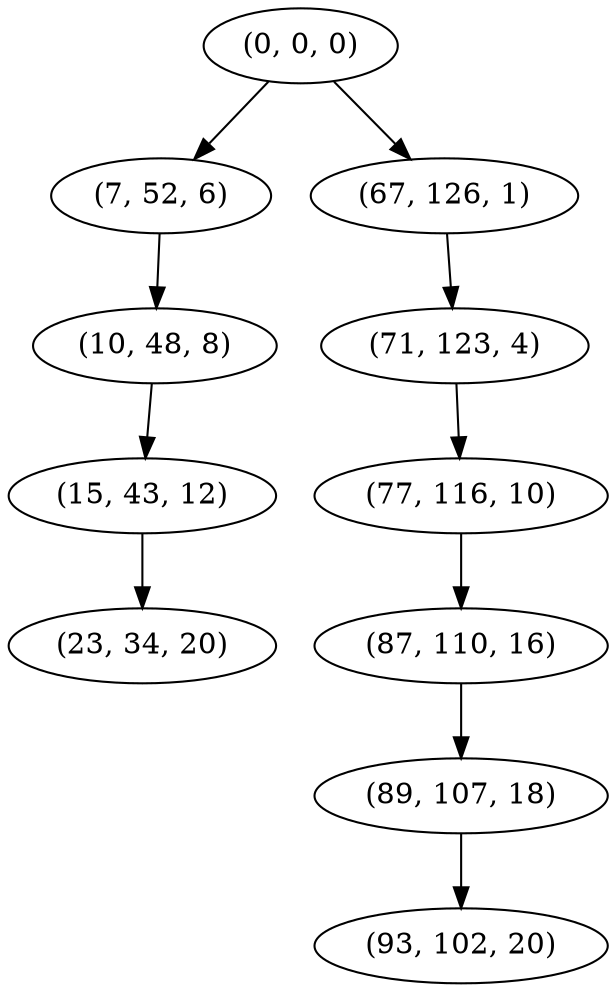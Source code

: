 digraph tree {
    "(0, 0, 0)";
    "(7, 52, 6)";
    "(10, 48, 8)";
    "(15, 43, 12)";
    "(23, 34, 20)";
    "(67, 126, 1)";
    "(71, 123, 4)";
    "(77, 116, 10)";
    "(87, 110, 16)";
    "(89, 107, 18)";
    "(93, 102, 20)";
    "(0, 0, 0)" -> "(7, 52, 6)";
    "(0, 0, 0)" -> "(67, 126, 1)";
    "(7, 52, 6)" -> "(10, 48, 8)";
    "(10, 48, 8)" -> "(15, 43, 12)";
    "(15, 43, 12)" -> "(23, 34, 20)";
    "(67, 126, 1)" -> "(71, 123, 4)";
    "(71, 123, 4)" -> "(77, 116, 10)";
    "(77, 116, 10)" -> "(87, 110, 16)";
    "(87, 110, 16)" -> "(89, 107, 18)";
    "(89, 107, 18)" -> "(93, 102, 20)";
}

